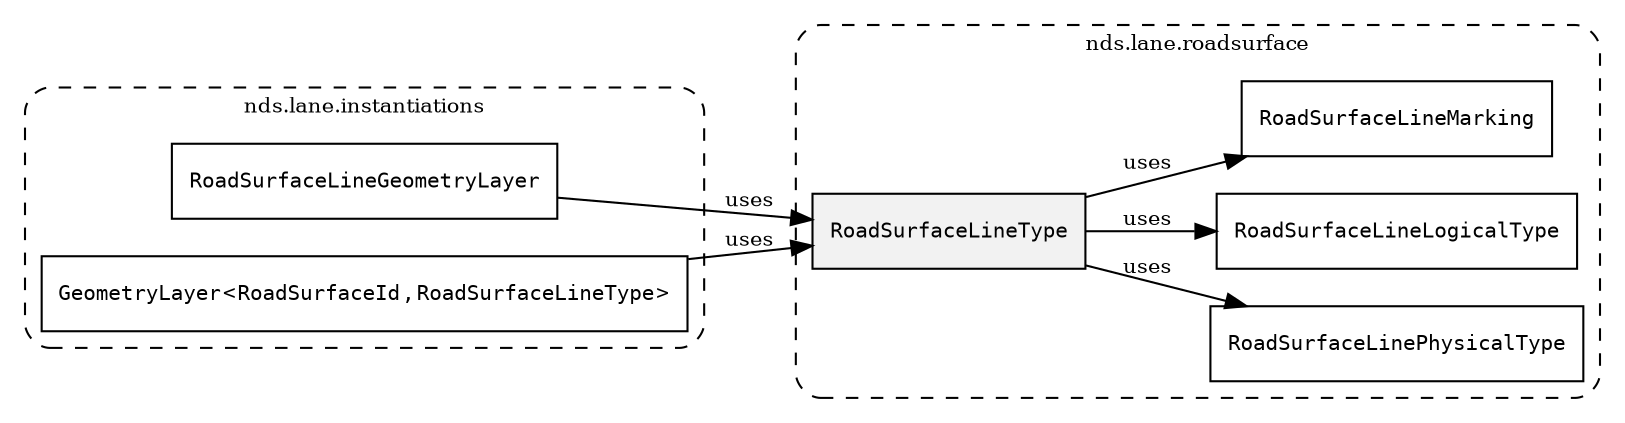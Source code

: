 /**
 * This dot file creates symbol collaboration diagram for RoadSurfaceLineType.
 */
digraph ZSERIO
{
    node [shape=box, fontsize=10];
    rankdir="LR";
    fontsize=10;
    tooltip="RoadSurfaceLineType collaboration diagram";

    subgraph "cluster_nds.lane.roadsurface"
    {
        style="dashed, rounded";
        label="nds.lane.roadsurface";
        tooltip="Package nds.lane.roadsurface";
        href="../../../content/packages/nds.lane.roadsurface.html#Package-nds-lane-roadsurface";
        target="_parent";

        "RoadSurfaceLineType" [style="filled", fillcolor="#0000000D", target="_parent", label=<<font face="monospace"><table align="center" border="0" cellspacing="0" cellpadding="0"><tr><td href="../../../content/packages/nds.lane.roadsurface.html#Structure-RoadSurfaceLineType" title="Structure defined in nds.lane.roadsurface">RoadSurfaceLineType</td></tr></table></font>>];
        "RoadSurfaceLinePhysicalType" [target="_parent", label=<<font face="monospace"><table align="center" border="0" cellspacing="0" cellpadding="0"><tr><td href="../../../content/packages/nds.lane.roadsurface.html#Enum-RoadSurfaceLinePhysicalType" title="Enum defined in nds.lane.roadsurface">RoadSurfaceLinePhysicalType</td></tr></table></font>>];
        "RoadSurfaceLineLogicalType" [target="_parent", label=<<font face="monospace"><table align="center" border="0" cellspacing="0" cellpadding="0"><tr><td href="../../../content/packages/nds.lane.roadsurface.html#Enum-RoadSurfaceLineLogicalType" title="Enum defined in nds.lane.roadsurface">RoadSurfaceLineLogicalType</td></tr></table></font>>];
        "RoadSurfaceLineMarking" [target="_parent", label=<<font face="monospace"><table align="center" border="0" cellspacing="0" cellpadding="0"><tr><td href="../../../content/packages/nds.lane.roadsurface.html#Structure-RoadSurfaceLineMarking" title="Structure defined in nds.lane.roadsurface">RoadSurfaceLineMarking</td></tr></table></font>>];
    }

    subgraph "cluster_nds.lane.instantiations"
    {
        style="dashed, rounded";
        label="nds.lane.instantiations";
        tooltip="Package nds.lane.instantiations";
        href="../../../content/packages/nds.lane.instantiations.html#Package-nds-lane-instantiations";
        target="_parent";

        "RoadSurfaceLineGeometryLayer" [target="_parent", label=<<font face="monospace"><table align="center" border="0" cellspacing="0" cellpadding="0"><tr><td href="../../../content/packages/nds.lane.instantiations.html#InstantiateType-RoadSurfaceLineGeometryLayer" title="InstantiateType defined in nds.lane.instantiations">RoadSurfaceLineGeometryLayer</td></tr></table></font>>];
        "GeometryLayer&lt;RoadSurfaceId,RoadSurfaceLineType&gt;" [target="_parent", label=<<font face="monospace"><table align="center" border="0" cellspacing="0" cellpadding="0"><tr><td href="../../../content/packages/nds.core.geometry.html#Structure-GeometryLayer" title="Structure defined in nds.core.geometry">GeometryLayer</td><td>&lt;</td><td><table align="center" border="0" cellspacing="0" cellpadding="0"><tr><td href="../../../content/packages/nds.lane.reference.types.html#Subtype-RoadSurfaceId" title="Subtype defined in nds.lane.reference.types">RoadSurfaceId</td></tr></table></td><td>,</td><td><table align="center" border="0" cellspacing="0" cellpadding="0"><tr><td href="../../../content/packages/nds.lane.roadsurface.html#Structure-RoadSurfaceLineType" title="Structure defined in nds.lane.roadsurface">RoadSurfaceLineType</td></tr></table></td><td>&gt;</td></tr></table></font>>];
    }

    "RoadSurfaceLineType" -> "RoadSurfaceLinePhysicalType" [label="uses", fontsize=10];
    "RoadSurfaceLineType" -> "RoadSurfaceLineLogicalType" [label="uses", fontsize=10];
    "RoadSurfaceLineType" -> "RoadSurfaceLineMarking" [label="uses", fontsize=10];
    "RoadSurfaceLineGeometryLayer" -> "RoadSurfaceLineType" [label="uses", fontsize=10];
    "GeometryLayer&lt;RoadSurfaceId,RoadSurfaceLineType&gt;" -> "RoadSurfaceLineType" [label="uses", fontsize=10];
}
